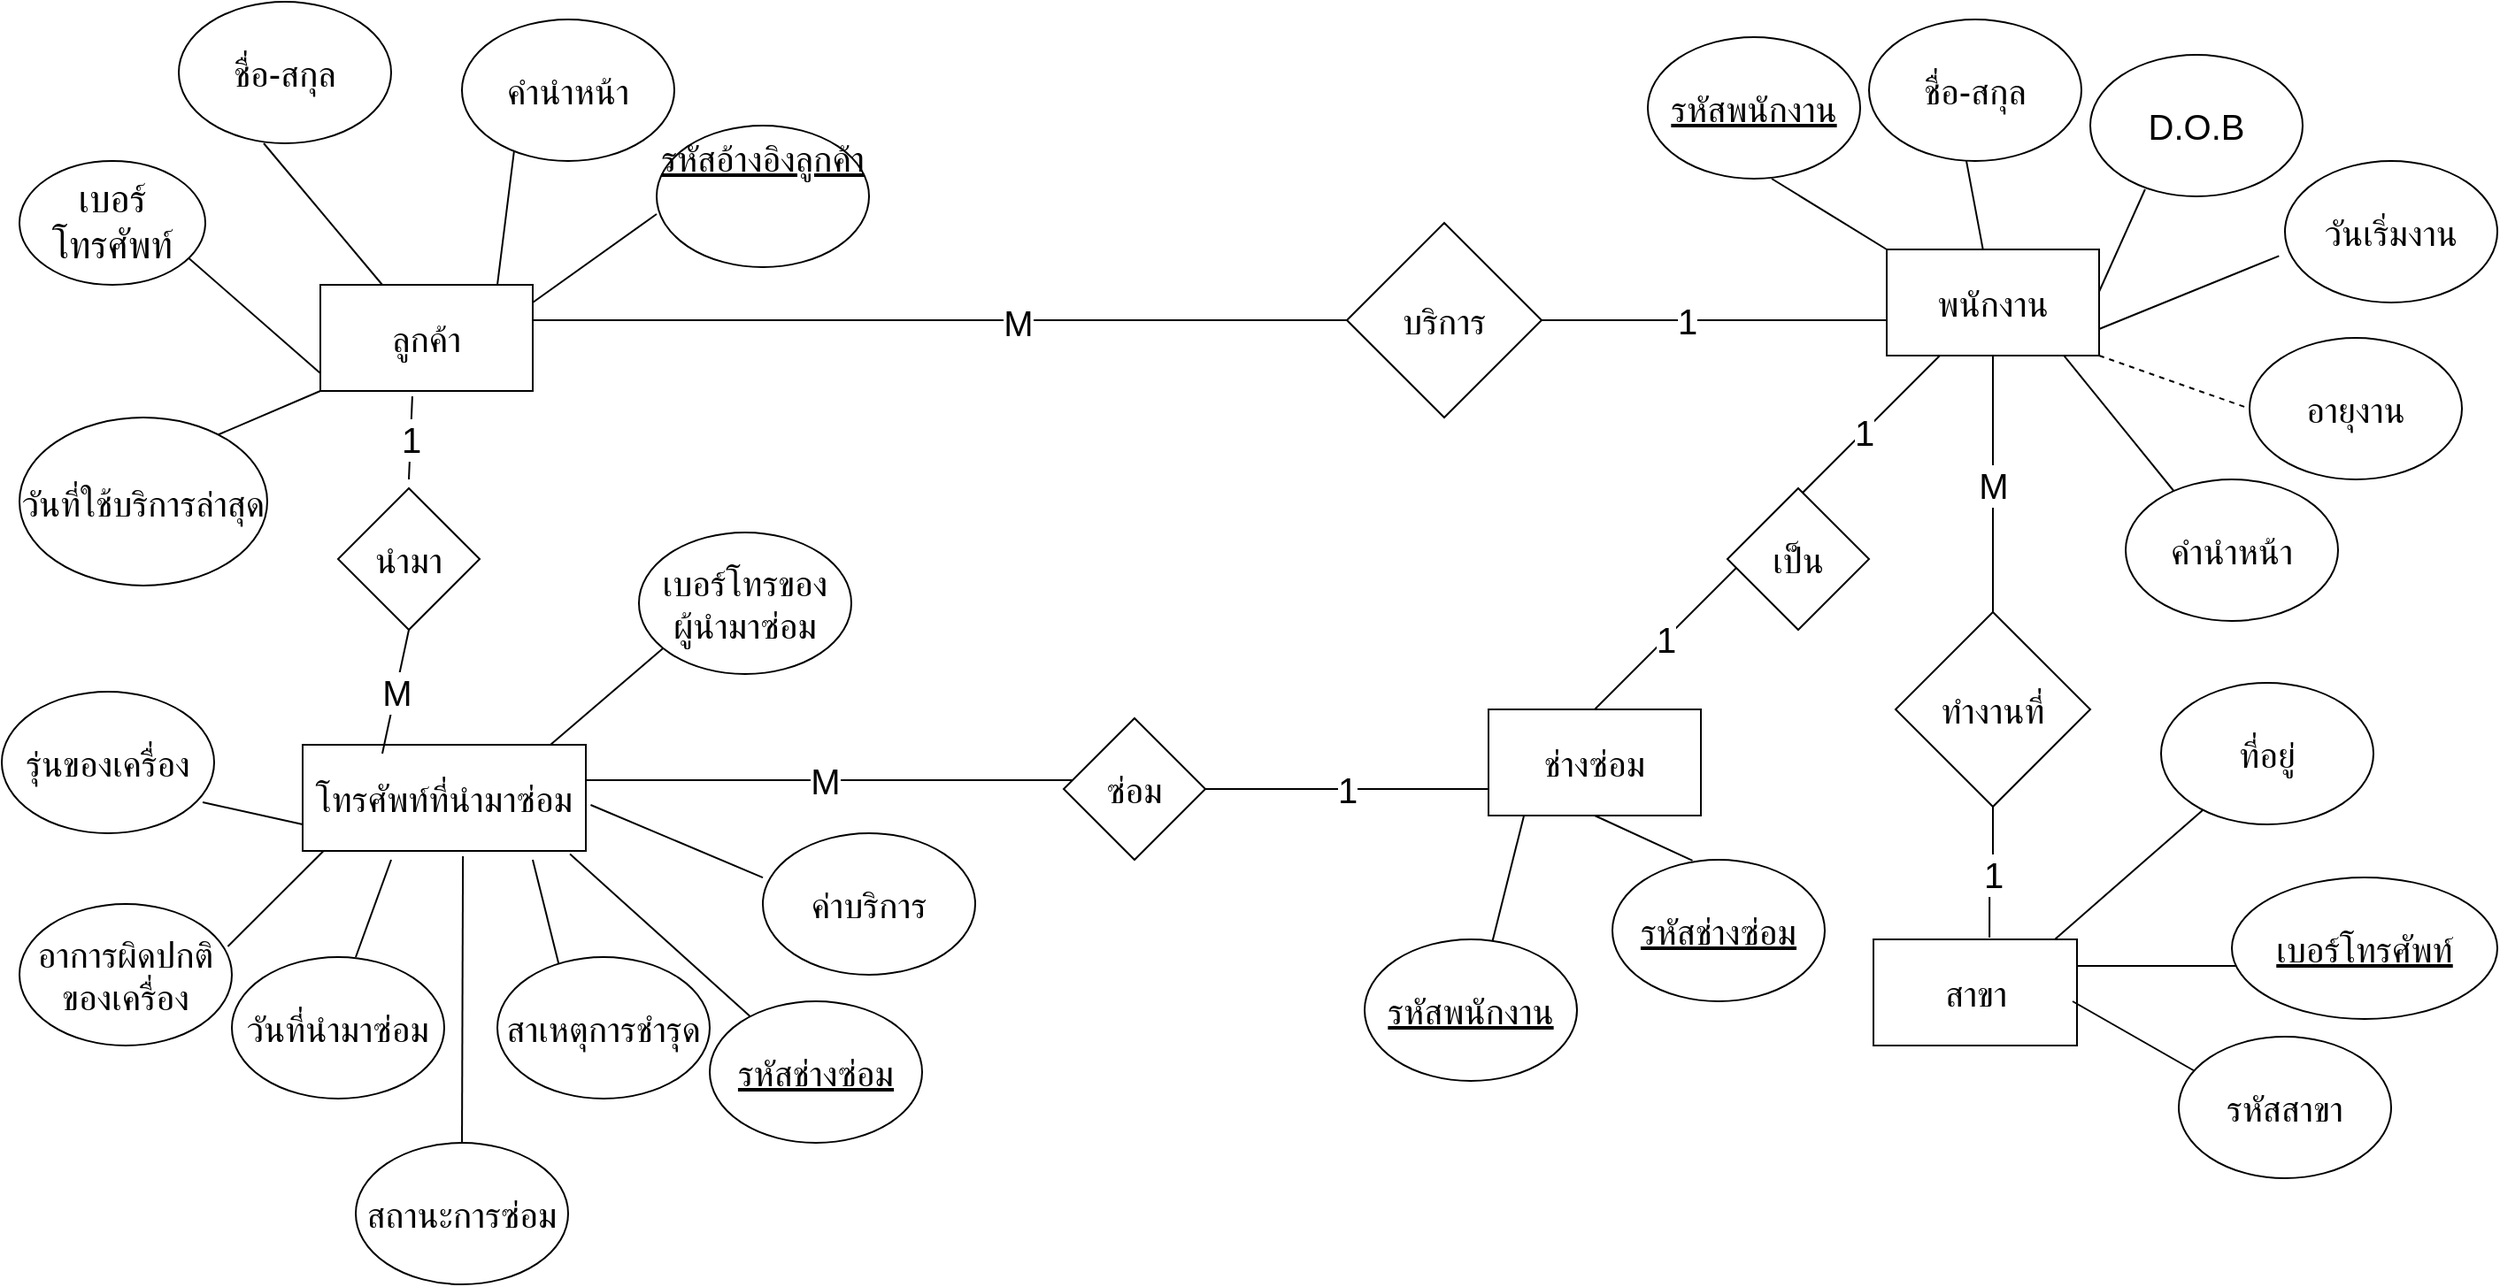 <mxfile version="20.2.5" type="github">
  <diagram id="R2lEEEUBdFMjLlhIrx00" name="Page-1">
    <mxGraphModel dx="1673" dy="934" grid="1" gridSize="10" guides="1" tooltips="1" connect="1" arrows="1" fold="1" page="1" pageScale="1" pageWidth="1700" pageHeight="1100" math="0" shadow="0" extFonts="Permanent Marker^https://fonts.googleapis.com/css?family=Permanent+Marker">
      <root>
        <mxCell id="0" />
        <mxCell id="1" parent="0" />
        <mxCell id="KYn6nnUslq63eHk8-txw-1" value="&lt;font style=&quot;font-size: 20px;&quot;&gt;ลูกค้า&lt;/font&gt;" style="rounded=0;whiteSpace=wrap;html=1;" parent="1" vertex="1">
          <mxGeometry x="250" y="330" width="120" height="60" as="geometry" />
        </mxCell>
        <mxCell id="KYn6nnUslq63eHk8-txw-2" value="" style="endArrow=none;html=1;rounded=0;fontSize=20;" parent="1" edge="1">
          <mxGeometry width="50" height="50" relative="1" as="geometry">
            <mxPoint x="170" y="310" as="sourcePoint" />
            <mxPoint x="250" y="380" as="targetPoint" />
          </mxGeometry>
        </mxCell>
        <mxCell id="KYn6nnUslq63eHk8-txw-4" value="&lt;span id=&quot;docs-internal-guid-d830274b-7fff-697e-b0af-665df4fc1da2&quot;&gt;&lt;span style=&quot;font-size: 16pt; background-color: transparent; font-variant-numeric: normal; font-variant-east-asian: normal; vertical-align: baseline;&quot;&gt;เบอร์โทรศัพท์&lt;/span&gt;&lt;/span&gt;" style="ellipse;whiteSpace=wrap;html=1;fontSize=20;" parent="1" vertex="1">
          <mxGeometry x="80" y="260" width="105" height="70" as="geometry" />
        </mxCell>
        <mxCell id="KYn6nnUslq63eHk8-txw-6" value="ชื่อ-สกุล" style="ellipse;whiteSpace=wrap;html=1;fontSize=20;fontColor=#000000;" parent="1" vertex="1">
          <mxGeometry x="170" y="170" width="120" height="80" as="geometry" />
        </mxCell>
        <mxCell id="KYn6nnUslq63eHk8-txw-11" value="M" style="edgeStyle=orthogonalEdgeStyle;rounded=0;orthogonalLoop=1;jettySize=auto;html=1;fontSize=20;fontColor=#000000;endArrow=none;endFill=0;entryX=0.5;entryY=0;entryDx=0;entryDy=0;" parent="1" source="KYn6nnUslq63eHk8-txw-10" target="KYn6nnUslq63eHk8-txw-12" edge="1">
          <mxGeometry relative="1" as="geometry">
            <mxPoint x="1190" y="445" as="targetPoint" />
          </mxGeometry>
        </mxCell>
        <mxCell id="KYn6nnUslq63eHk8-txw-55" value="1" style="edgeStyle=orthogonalEdgeStyle;rounded=0;orthogonalLoop=1;jettySize=auto;html=1;entryX=0.57;entryY=-0.017;entryDx=0;entryDy=0;entryPerimeter=0;fontFamily=Helvetica;fontSize=20;fontColor=#000000;endArrow=none;endFill=0;" parent="1" source="KYn6nnUslq63eHk8-txw-12" target="KYn6nnUslq63eHk8-txw-14" edge="1">
          <mxGeometry relative="1" as="geometry" />
        </mxCell>
        <mxCell id="KYn6nnUslq63eHk8-txw-12" value="ทำงานที่" style="rhombus;whiteSpace=wrap;html=1;fontSize=20;fontColor=#000000;" parent="1" vertex="1">
          <mxGeometry x="1140" y="515" width="110" height="110" as="geometry" />
        </mxCell>
        <mxCell id="KYn6nnUslq63eHk8-txw-19" style="edgeStyle=orthogonalEdgeStyle;rounded=0;orthogonalLoop=1;jettySize=auto;html=1;exitX=1;exitY=0.25;exitDx=0;exitDy=0;fontSize=20;fontColor=#000000;endArrow=none;endFill=0;" parent="1" source="KYn6nnUslq63eHk8-txw-14" edge="1">
          <mxGeometry relative="1" as="geometry">
            <mxPoint x="1340" y="705" as="targetPoint" />
            <mxPoint x="1260" y="705" as="sourcePoint" />
            <Array as="points">
              <mxPoint x="1340" y="715" />
            </Array>
          </mxGeometry>
        </mxCell>
        <mxCell id="KYn6nnUslq63eHk8-txw-14" value="สาขา" style="rounded=0;whiteSpace=wrap;html=1;fontSize=20;fontColor=#000000;" parent="1" vertex="1">
          <mxGeometry x="1127.5" y="700" width="115" height="60" as="geometry" />
        </mxCell>
        <mxCell id="KYn6nnUslq63eHk8-txw-17" value="" style="endArrow=none;html=1;rounded=0;fontSize=20;fontColor=#000000;" parent="1" target="KYn6nnUslq63eHk8-txw-18" edge="1">
          <mxGeometry width="50" height="50" relative="1" as="geometry">
            <mxPoint x="1230" y="700" as="sourcePoint" />
            <mxPoint x="1280" y="650" as="targetPoint" />
          </mxGeometry>
        </mxCell>
        <mxCell id="KYn6nnUslq63eHk8-txw-18" value="ที่อยู่" style="ellipse;whiteSpace=wrap;html=1;fontSize=20;fontColor=#000000;" parent="1" vertex="1">
          <mxGeometry x="1290" y="555" width="120" height="80" as="geometry" />
        </mxCell>
        <mxCell id="KYn6nnUslq63eHk8-txw-20" value="เบอร์โทรศัพท์" style="ellipse;whiteSpace=wrap;html=1;fontSize=20;fontColor=#000000;fontStyle=4" parent="1" vertex="1">
          <mxGeometry x="1330" y="665" width="150" height="80" as="geometry" />
        </mxCell>
        <mxCell id="KYn6nnUslq63eHk8-txw-21" value="" style="endArrow=none;html=1;rounded=0;fontSize=20;fontColor=#000000;" parent="1" edge="1">
          <mxGeometry width="50" height="50" relative="1" as="geometry">
            <mxPoint x="1240" y="735" as="sourcePoint" />
            <mxPoint x="1310" y="775" as="targetPoint" />
          </mxGeometry>
        </mxCell>
        <mxCell id="KYn6nnUslq63eHk8-txw-22" value="รหัสสาขา" style="ellipse;whiteSpace=wrap;html=1;fontSize=20;fontColor=#000000;" parent="1" vertex="1">
          <mxGeometry x="1300" y="755" width="120" height="80" as="geometry" />
        </mxCell>
        <mxCell id="KYn6nnUslq63eHk8-txw-23" value="" style="endArrow=none;html=1;rounded=0;fontSize=20;fontColor=#000000;startArrow=none;" parent="1" edge="1" source="KYn6nnUslq63eHk8-txw-10">
          <mxGeometry width="50" height="50" relative="1" as="geometry">
            <mxPoint x="1180" y="345" as="sourcePoint" />
            <mxPoint x="1180" y="260" as="targetPoint" />
          </mxGeometry>
        </mxCell>
        <mxCell id="KYn6nnUslq63eHk8-txw-24" value="ชื่อ-สกุล" style="ellipse;whiteSpace=wrap;html=1;fontSize=20;fontColor=#000000;" parent="1" vertex="1">
          <mxGeometry x="1125" y="180" width="120" height="80" as="geometry" />
        </mxCell>
        <mxCell id="KYn6nnUslq63eHk8-txw-25" value="" style="endArrow=none;html=1;rounded=0;fontSize=20;fontColor=#000000;entryX=0.258;entryY=0.95;entryDx=0;entryDy=0;entryPerimeter=0;" parent="1" target="KYn6nnUslq63eHk8-txw-26" edge="1">
          <mxGeometry width="50" height="50" relative="1" as="geometry">
            <mxPoint x="1250" y="345" as="sourcePoint" />
            <mxPoint x="1300" y="295" as="targetPoint" />
          </mxGeometry>
        </mxCell>
        <mxCell id="KYn6nnUslq63eHk8-txw-26" value="D.O.B" style="ellipse;whiteSpace=wrap;html=1;fontSize=20;fontColor=#000000;" parent="1" vertex="1">
          <mxGeometry x="1250" y="200" width="120" height="80" as="geometry" />
        </mxCell>
        <mxCell id="KYn6nnUslq63eHk8-txw-28" value="วันเริ่มงาน" style="ellipse;whiteSpace=wrap;html=1;fontSize=20;fontColor=#000000;" parent="1" vertex="1">
          <mxGeometry x="1360" y="260" width="120" height="80" as="geometry" />
        </mxCell>
        <mxCell id="KYn6nnUslq63eHk8-txw-30" value="โทรศัพท์ที่นำมาซ่อม" style="rounded=0;whiteSpace=wrap;html=1;fontSize=20;fontColor=#000000;" parent="1" vertex="1">
          <mxGeometry x="240" y="590" width="160" height="60" as="geometry" />
        </mxCell>
        <mxCell id="KYn6nnUslq63eHk8-txw-31" value="" style="endArrow=none;html=1;rounded=0;fontSize=20;fontColor=#000000;entryX=0.4;entryY=1;entryDx=0;entryDy=0;entryPerimeter=0;" parent="1" target="KYn6nnUslq63eHk8-txw-6" edge="1">
          <mxGeometry width="50" height="50" relative="1" as="geometry">
            <mxPoint x="285" y="330" as="sourcePoint" />
            <mxPoint x="335" y="280" as="targetPoint" />
          </mxGeometry>
        </mxCell>
        <mxCell id="KYn6nnUslq63eHk8-txw-33" value="นำมา" style="rhombus;whiteSpace=wrap;html=1;fontFamily=Helvetica;fontSize=20;fontColor=#000000;" parent="1" vertex="1">
          <mxGeometry x="260" y="445" width="80" height="80" as="geometry" />
        </mxCell>
        <mxCell id="KYn6nnUslq63eHk8-txw-35" value="" style="endArrow=none;html=1;rounded=0;fontFamily=Helvetica;fontSize=20;fontColor=#000000;exitX=1;exitY=0.5;exitDx=0;exitDy=0;" parent="1" source="KYn6nnUslq63eHk8-txw-36" edge="1">
          <mxGeometry width="50" height="50" relative="1" as="geometry">
            <mxPoint x="990" y="377.5" as="sourcePoint" />
            <mxPoint x="1140" y="350" as="targetPoint" />
          </mxGeometry>
        </mxCell>
        <mxCell id="KYn6nnUslq63eHk8-txw-49" value="1" style="edgeLabel;html=1;align=center;verticalAlign=middle;resizable=0;points=[];fontSize=20;fontFamily=Helvetica;fontColor=#000000;" parent="KYn6nnUslq63eHk8-txw-35" vertex="1" connectable="0">
          <mxGeometry x="-0.185" relative="1" as="geometry">
            <mxPoint as="offset" />
          </mxGeometry>
        </mxCell>
        <mxCell id="KYn6nnUslq63eHk8-txw-36" value="บริการ" style="rhombus;whiteSpace=wrap;html=1;fontFamily=Helvetica;fontSize=20;fontColor=#000000;" parent="1" vertex="1">
          <mxGeometry x="830" y="295" width="110" height="110" as="geometry" />
        </mxCell>
        <mxCell id="KYn6nnUslq63eHk8-txw-37" value="" style="endArrow=none;html=1;rounded=0;fontFamily=Helvetica;fontSize=20;fontColor=#000000;" parent="1" edge="1">
          <mxGeometry width="50" height="50" relative="1" as="geometry">
            <mxPoint x="370" y="350" as="sourcePoint" />
            <mxPoint x="830" y="350" as="targetPoint" />
          </mxGeometry>
        </mxCell>
        <mxCell id="KYn6nnUslq63eHk8-txw-50" value="M" style="edgeLabel;html=1;align=center;verticalAlign=middle;resizable=0;points=[];fontSize=20;fontFamily=Helvetica;fontColor=#000000;" parent="KYn6nnUslq63eHk8-txw-37" vertex="1" connectable="0">
          <mxGeometry x="0.191" y="-1" relative="1" as="geometry">
            <mxPoint as="offset" />
          </mxGeometry>
        </mxCell>
        <mxCell id="KYn6nnUslq63eHk8-txw-38" value="1" style="endArrow=none;html=1;rounded=0;fontFamily=Helvetica;fontSize=20;fontColor=#000000;entryX=0.433;entryY=1.05;entryDx=0;entryDy=0;entryPerimeter=0;" parent="1" target="KYn6nnUslq63eHk8-txw-1" edge="1">
          <mxGeometry width="50" height="50" relative="1" as="geometry">
            <mxPoint x="300" y="440" as="sourcePoint" />
            <mxPoint x="340" y="405" as="targetPoint" />
          </mxGeometry>
        </mxCell>
        <mxCell id="KYn6nnUslq63eHk8-txw-39" value="M" style="endArrow=none;html=1;rounded=0;fontFamily=Helvetica;fontSize=20;fontColor=#000000;entryX=0.5;entryY=1;entryDx=0;entryDy=0;" parent="1" target="KYn6nnUslq63eHk8-txw-33" edge="1">
          <mxGeometry width="50" height="50" relative="1" as="geometry">
            <mxPoint x="285" y="595" as="sourcePoint" />
            <mxPoint x="335" y="545" as="targetPoint" />
          </mxGeometry>
        </mxCell>
        <mxCell id="KYn6nnUslq63eHk8-txw-40" value="1" style="endArrow=none;html=1;rounded=0;fontFamily=Helvetica;fontSize=20;fontColor=#000000;entryX=0.25;entryY=1;entryDx=0;entryDy=0;" parent="1" edge="1" target="KYn6nnUslq63eHk8-txw-10">
          <mxGeometry width="50" height="50" relative="1" as="geometry">
            <mxPoint x="1080" y="455" as="sourcePoint" />
            <mxPoint x="1130" y="405" as="targetPoint" />
            <Array as="points" />
          </mxGeometry>
        </mxCell>
        <mxCell id="KYn6nnUslq63eHk8-txw-41" value="เป็น" style="rhombus;whiteSpace=wrap;html=1;fontFamily=Helvetica;fontSize=20;fontColor=#000000;" parent="1" vertex="1">
          <mxGeometry x="1045" y="445" width="80" height="80" as="geometry" />
        </mxCell>
        <mxCell id="KYn6nnUslq63eHk8-txw-42" value="1" style="endArrow=none;html=1;rounded=0;fontFamily=Helvetica;fontSize=20;fontColor=#000000;exitX=0.5;exitY=0;exitDx=0;exitDy=0;" parent="1" edge="1" source="KYn6nnUslq63eHk8-txw-43">
          <mxGeometry width="50" height="50" relative="1" as="geometry">
            <mxPoint x="1000" y="540" as="sourcePoint" />
            <mxPoint x="1050" y="490" as="targetPoint" />
          </mxGeometry>
        </mxCell>
        <mxCell id="KYn6nnUslq63eHk8-txw-82" value="1" style="edgeStyle=orthogonalEdgeStyle;rounded=0;orthogonalLoop=1;jettySize=auto;html=1;entryX=1;entryY=0.5;entryDx=0;entryDy=0;fontFamily=Helvetica;fontSize=20;fontColor=#000000;endArrow=none;endFill=0;" parent="1" source="KYn6nnUslq63eHk8-txw-43" target="KYn6nnUslq63eHk8-txw-64" edge="1">
          <mxGeometry relative="1" as="geometry">
            <Array as="points">
              <mxPoint x="790" y="615" />
              <mxPoint x="790" y="615" />
            </Array>
          </mxGeometry>
        </mxCell>
        <mxCell id="KYn6nnUslq63eHk8-txw-43" value="ช่างซ่อม" style="rounded=0;whiteSpace=wrap;html=1;fontFamily=Helvetica;fontSize=20;fontColor=#000000;" parent="1" vertex="1">
          <mxGeometry x="910" y="570" width="120" height="60" as="geometry" />
        </mxCell>
        <mxCell id="KYn6nnUslq63eHk8-txw-44" value="" style="endArrow=none;html=1;rounded=0;fontFamily=Helvetica;fontSize=20;fontColor=#000000;exitX=0;exitY=0;exitDx=0;exitDy=0;" parent="1" source="KYn6nnUslq63eHk8-txw-10" edge="1">
          <mxGeometry width="50" height="50" relative="1" as="geometry">
            <mxPoint x="1125" y="340" as="sourcePoint" />
            <mxPoint x="1070" y="270" as="targetPoint" />
          </mxGeometry>
        </mxCell>
        <mxCell id="KYn6nnUslq63eHk8-txw-45" value="รหัสพนักงาน" style="ellipse;whiteSpace=wrap;html=1;fontFamily=Helvetica;fontSize=20;fontColor=#000000;fontStyle=4" parent="1" vertex="1">
          <mxGeometry x="1000" y="190" width="120" height="80" as="geometry" />
        </mxCell>
        <mxCell id="KYn6nnUslq63eHk8-txw-46" value="" style="endArrow=none;html=1;rounded=0;fontFamily=Helvetica;fontSize=20;fontColor=#000000;entryX=0.5;entryY=1;entryDx=0;entryDy=0;exitX=0.377;exitY=0.005;exitDx=0;exitDy=0;exitPerimeter=0;" parent="1" source="KYn6nnUslq63eHk8-txw-47" target="KYn6nnUslq63eHk8-txw-43" edge="1">
          <mxGeometry width="50" height="50" relative="1" as="geometry">
            <mxPoint x="1020" y="650" as="sourcePoint" />
            <mxPoint x="980" y="610" as="targetPoint" />
          </mxGeometry>
        </mxCell>
        <mxCell id="KYn6nnUslq63eHk8-txw-47" value="รหัสช่างซ่อม" style="ellipse;whiteSpace=wrap;html=1;fontFamily=Helvetica;fontSize=20;fontColor=#000000;fontStyle=4" parent="1" vertex="1">
          <mxGeometry x="980" y="655" width="120" height="80" as="geometry" />
        </mxCell>
        <mxCell id="KYn6nnUslq63eHk8-txw-51" value="" style="endArrow=none;html=1;rounded=0;fontFamily=Helvetica;fontSize=20;fontColor=#000000;entryX=0.073;entryY=1.002;entryDx=0;entryDy=0;entryPerimeter=0;exitX=0.981;exitY=0.3;exitDx=0;exitDy=0;exitPerimeter=0;" parent="1" edge="1" target="KYn6nnUslq63eHk8-txw-30" source="KYn6nnUslq63eHk8-txw-52">
          <mxGeometry width="50" height="50" relative="1" as="geometry">
            <mxPoint x="200" y="705" as="sourcePoint" />
            <mxPoint x="250" y="655" as="targetPoint" />
          </mxGeometry>
        </mxCell>
        <mxCell id="KYn6nnUslq63eHk8-txw-52" value="อาการผิดปกติของเครื่อง" style="ellipse;whiteSpace=wrap;html=1;fontFamily=Helvetica;fontSize=20;fontColor=#000000;" parent="1" vertex="1">
          <mxGeometry x="80" y="680" width="120" height="80" as="geometry" />
        </mxCell>
        <mxCell id="KYn6nnUslq63eHk8-txw-53" value="" style="endArrow=none;html=1;rounded=0;fontFamily=Helvetica;fontSize=20;fontColor=#000000;dashed=1;exitX=1;exitY=1;exitDx=0;exitDy=0;" parent="1" edge="1" source="KYn6nnUslq63eHk8-txw-10">
          <mxGeometry width="50" height="50" relative="1" as="geometry">
            <mxPoint x="1250" y="400" as="sourcePoint" />
            <mxPoint x="1340" y="400" as="targetPoint" />
          </mxGeometry>
        </mxCell>
        <mxCell id="KYn6nnUslq63eHk8-txw-54" value="อายุงาน" style="ellipse;whiteSpace=wrap;html=1;fontFamily=Helvetica;fontSize=20;fontColor=#000000;" parent="1" vertex="1">
          <mxGeometry x="1340" y="360" width="120" height="80" as="geometry" />
        </mxCell>
        <mxCell id="KYn6nnUslq63eHk8-txw-56" value="" style="endArrow=none;html=1;rounded=0;fontFamily=Helvetica;fontSize=20;fontColor=#000000;" parent="1" edge="1">
          <mxGeometry width="50" height="50" relative="1" as="geometry">
            <mxPoint x="270" y="710" as="sourcePoint" />
            <mxPoint x="290" y="655" as="targetPoint" />
          </mxGeometry>
        </mxCell>
        <mxCell id="KYn6nnUslq63eHk8-txw-57" value="วันที่นำมาซ่อม" style="ellipse;whiteSpace=wrap;html=1;fontFamily=Helvetica;fontSize=20;fontColor=#000000;" parent="1" vertex="1">
          <mxGeometry x="200" y="710" width="120" height="80" as="geometry" />
        </mxCell>
        <mxCell id="KYn6nnUslq63eHk8-txw-60" value="" style="endArrow=none;html=1;rounded=0;fontFamily=Helvetica;fontSize=20;fontColor=#000000;exitX=0.292;exitY=0.067;exitDx=0;exitDy=0;exitPerimeter=0;" parent="1" edge="1" source="KYn6nnUslq63eHk8-txw-61">
          <mxGeometry width="50" height="50" relative="1" as="geometry">
            <mxPoint x="380" y="710" as="sourcePoint" />
            <mxPoint x="370" y="655" as="targetPoint" />
          </mxGeometry>
        </mxCell>
        <mxCell id="KYn6nnUslq63eHk8-txw-61" value="สาเหตุการชำรุด" style="ellipse;whiteSpace=wrap;html=1;fontFamily=Helvetica;fontSize=20;fontColor=#000000;" parent="1" vertex="1">
          <mxGeometry x="350" y="710" width="120" height="80" as="geometry" />
        </mxCell>
        <mxCell id="KYn6nnUslq63eHk8-txw-62" value="" style="endArrow=none;html=1;rounded=0;fontFamily=Helvetica;fontSize=20;fontColor=#000000;entryX=0;entryY=0.313;entryDx=0;entryDy=0;entryPerimeter=0;exitX=1.017;exitY=0.567;exitDx=0;exitDy=0;exitPerimeter=0;" parent="1" target="KYn6nnUslq63eHk8-txw-63" edge="1" source="KYn6nnUslq63eHk8-txw-30">
          <mxGeometry width="50" height="50" relative="1" as="geometry">
            <mxPoint x="410" y="625" as="sourcePoint" />
            <mxPoint x="490" y="625" as="targetPoint" />
          </mxGeometry>
        </mxCell>
        <mxCell id="KYn6nnUslq63eHk8-txw-63" value="ค่าบริการ" style="ellipse;whiteSpace=wrap;html=1;fontFamily=Helvetica;fontSize=20;fontColor=#000000;" parent="1" vertex="1">
          <mxGeometry x="500" y="640" width="120" height="80" as="geometry" />
        </mxCell>
        <mxCell id="KYn6nnUslq63eHk8-txw-66" value="M" style="edgeStyle=orthogonalEdgeStyle;rounded=0;orthogonalLoop=1;jettySize=auto;html=1;entryX=1;entryY=0.25;entryDx=0;entryDy=0;fontFamily=Helvetica;fontSize=20;fontColor=#000000;endArrow=none;endFill=0;" parent="1" source="KYn6nnUslq63eHk8-txw-64" target="KYn6nnUslq63eHk8-txw-30" edge="1">
          <mxGeometry relative="1" as="geometry">
            <Array as="points">
              <mxPoint x="400" y="610" />
            </Array>
          </mxGeometry>
        </mxCell>
        <mxCell id="KYn6nnUslq63eHk8-txw-64" value="ซ่อม" style="rhombus;whiteSpace=wrap;html=1;fontFamily=Helvetica;fontSize=20;fontColor=#000000;" parent="1" vertex="1">
          <mxGeometry x="670" y="575" width="80" height="80" as="geometry" />
        </mxCell>
        <mxCell id="KYn6nnUslq63eHk8-txw-67" value="" style="endArrow=none;html=1;rounded=0;fontFamily=Helvetica;fontSize=20;fontColor=#000000;entryX=0;entryY=0.75;entryDx=0;entryDy=0;exitX=0.946;exitY=0.781;exitDx=0;exitDy=0;exitPerimeter=0;" parent="1" source="KYn6nnUslq63eHk8-txw-68" target="KYn6nnUslq63eHk8-txw-30" edge="1">
          <mxGeometry width="50" height="50" relative="1" as="geometry">
            <mxPoint x="180" y="640" as="sourcePoint" />
            <mxPoint x="70" y="590" as="targetPoint" />
          </mxGeometry>
        </mxCell>
        <mxCell id="KYn6nnUslq63eHk8-txw-68" value="รุ่นของเครื่อง" style="ellipse;whiteSpace=wrap;html=1;fontFamily=Helvetica;fontSize=20;fontColor=#000000;" parent="1" vertex="1">
          <mxGeometry x="70" y="560" width="120" height="80" as="geometry" />
        </mxCell>
        <mxCell id="KYn6nnUslq63eHk8-txw-69" value="" style="endArrow=none;html=1;rounded=0;fontFamily=Helvetica;fontSize=20;fontColor=#000000;" parent="1" edge="1">
          <mxGeometry width="50" height="50" relative="1" as="geometry">
            <mxPoint x="350" y="330" as="sourcePoint" />
            <mxPoint x="360" y="250" as="targetPoint" />
          </mxGeometry>
        </mxCell>
        <mxCell id="KYn6nnUslq63eHk8-txw-70" value="คำนำหน้า" style="ellipse;whiteSpace=wrap;html=1;fontFamily=Helvetica;fontSize=20;fontColor=#000000;" parent="1" vertex="1">
          <mxGeometry x="330" y="180" width="120" height="80" as="geometry" />
        </mxCell>
        <mxCell id="KYn6nnUslq63eHk8-txw-71" value="" style="endArrow=none;html=1;rounded=0;fontFamily=Helvetica;fontSize=20;fontColor=#000000;exitX=0.833;exitY=0.997;exitDx=0;exitDy=0;exitPerimeter=0;" parent="1" source="KYn6nnUslq63eHk8-txw-10" edge="1">
          <mxGeometry width="50" height="50" relative="1" as="geometry">
            <mxPoint x="1300" y="520" as="sourcePoint" />
            <mxPoint x="1300" y="450" as="targetPoint" />
          </mxGeometry>
        </mxCell>
        <mxCell id="KYn6nnUslq63eHk8-txw-72" value="คำนำหน้า" style="ellipse;whiteSpace=wrap;html=1;fontFamily=Helvetica;fontSize=20;fontColor=#000000;" parent="1" vertex="1">
          <mxGeometry x="1270" y="440" width="120" height="80" as="geometry" />
        </mxCell>
        <mxCell id="KYn6nnUslq63eHk8-txw-73" value="" style="endArrow=none;html=1;rounded=0;fontFamily=Helvetica;fontSize=20;fontColor=#000000;entryX=0.167;entryY=1;entryDx=0;entryDy=0;entryPerimeter=0;" parent="1" target="KYn6nnUslq63eHk8-txw-43" edge="1">
          <mxGeometry width="50" height="50" relative="1" as="geometry">
            <mxPoint x="910" y="710" as="sourcePoint" />
            <mxPoint x="950" y="680" as="targetPoint" />
          </mxGeometry>
        </mxCell>
        <mxCell id="KYn6nnUslq63eHk8-txw-74" value="รหัสพนักงาน" style="ellipse;whiteSpace=wrap;html=1;fontFamily=Helvetica;fontSize=20;fontColor=#000000;fontStyle=4" parent="1" vertex="1">
          <mxGeometry x="840" y="700" width="120" height="80" as="geometry" />
        </mxCell>
        <mxCell id="KYn6nnUslq63eHk8-txw-76" value="" style="endArrow=none;html=1;rounded=0;fontFamily=Helvetica;fontSize=20;fontColor=#000000;entryX=0.944;entryY=1.03;entryDx=0;entryDy=0;entryPerimeter=0;" parent="1" edge="1" target="KYn6nnUslq63eHk8-txw-30">
          <mxGeometry width="50" height="50" relative="1" as="geometry">
            <mxPoint x="500" y="750" as="sourcePoint" />
            <mxPoint x="390" y="655" as="targetPoint" />
          </mxGeometry>
        </mxCell>
        <mxCell id="KYn6nnUslq63eHk8-txw-77" value="รหัสช่างซ่อม" style="ellipse;whiteSpace=wrap;html=1;fontFamily=Helvetica;fontSize=20;fontColor=#000000;fontStyle=4" parent="1" vertex="1">
          <mxGeometry x="470" y="735" width="120" height="80" as="geometry" />
        </mxCell>
        <mxCell id="KYn6nnUslq63eHk8-txw-78" value="" style="endArrow=none;html=1;rounded=0;fontFamily=Helvetica;fontSize=20;fontColor=#000000;entryX=0.566;entryY=1.051;entryDx=0;entryDy=0;entryPerimeter=0;" parent="1" target="KYn6nnUslq63eHk8-txw-30" edge="1">
          <mxGeometry width="50" height="50" relative="1" as="geometry">
            <mxPoint x="330" y="820" as="sourcePoint" />
            <mxPoint x="350" y="670" as="targetPoint" />
          </mxGeometry>
        </mxCell>
        <mxCell id="KYn6nnUslq63eHk8-txw-79" value="สถานะการซ่อม" style="ellipse;whiteSpace=wrap;html=1;fontFamily=Helvetica;fontSize=20;fontColor=#000000;" parent="1" vertex="1">
          <mxGeometry x="270" y="815" width="120" height="80" as="geometry" />
        </mxCell>
        <mxCell id="KYn6nnUslq63eHk8-txw-80" value="" style="endArrow=none;html=1;rounded=0;fontFamily=Helvetica;fontSize=20;fontColor=#000000;exitX=0.875;exitY=0;exitDx=0;exitDy=0;exitPerimeter=0;" parent="1" source="KYn6nnUslq63eHk8-txw-30" edge="1">
          <mxGeometry width="50" height="50" relative="1" as="geometry">
            <mxPoint x="400" y="570" as="sourcePoint" />
            <mxPoint x="450" y="530" as="targetPoint" />
          </mxGeometry>
        </mxCell>
        <mxCell id="KYn6nnUslq63eHk8-txw-81" value="เบอร์โทรของผู้นำมาซ่อม" style="ellipse;whiteSpace=wrap;html=1;fontFamily=Helvetica;fontSize=20;fontColor=#000000;" parent="1" vertex="1">
          <mxGeometry x="430" y="470" width="120" height="80" as="geometry" />
        </mxCell>
        <mxCell id="96rdQifQE6kV4saKLxE9-1" value="" style="endArrow=none;html=1;rounded=0;fontFamily=Helvetica;fontSize=20;fontColor=#000000;" edge="1" parent="1">
          <mxGeometry width="50" height="50" relative="1" as="geometry">
            <mxPoint x="370" y="340" as="sourcePoint" />
            <mxPoint x="440" y="290" as="targetPoint" />
          </mxGeometry>
        </mxCell>
        <mxCell id="96rdQifQE6kV4saKLxE9-2" value="รหัสอ้างอิงลูกค้า" style="ellipse;whiteSpace=wrap;html=1;fontFamily=Helvetica;fontSize=20;fontColor=#000000;verticalAlign=top;fontStyle=4" vertex="1" parent="1">
          <mxGeometry x="440" y="240" width="120" height="80" as="geometry" />
        </mxCell>
        <mxCell id="96rdQifQE6kV4saKLxE9-3" value="" style="endArrow=none;html=1;rounded=0;fontFamily=Helvetica;fontSize=20;fontColor=#000000;entryX=0;entryY=1;entryDx=0;entryDy=0;" edge="1" parent="1" target="KYn6nnUslq63eHk8-txw-1">
          <mxGeometry width="50" height="50" relative="1" as="geometry">
            <mxPoint x="180" y="420" as="sourcePoint" />
            <mxPoint x="240" y="390" as="targetPoint" />
          </mxGeometry>
        </mxCell>
        <mxCell id="96rdQifQE6kV4saKLxE9-4" value="วันที่ใช้บริการล่าสุด" style="ellipse;whiteSpace=wrap;html=1;fontFamily=Helvetica;fontSize=20;fontColor=#000000;" vertex="1" parent="1">
          <mxGeometry x="80" y="405" width="140" height="95" as="geometry" />
        </mxCell>
        <mxCell id="KYn6nnUslq63eHk8-txw-10" value="พนักงาน" style="rounded=0;whiteSpace=wrap;html=1;fontSize=20;fontColor=#000000;" parent="1" vertex="1">
          <mxGeometry x="1135" y="310" width="120" height="60" as="geometry" />
        </mxCell>
        <mxCell id="96rdQifQE6kV4saKLxE9-9" value="" style="endArrow=none;html=1;rounded=0;fontFamily=Helvetica;fontSize=20;fontColor=#000000;exitX=1;exitY=0.75;exitDx=0;exitDy=0;entryX=-0.028;entryY=0.671;entryDx=0;entryDy=0;entryPerimeter=0;" edge="1" parent="1" source="KYn6nnUslq63eHk8-txw-10" target="KYn6nnUslq63eHk8-txw-28">
          <mxGeometry width="50" height="50" relative="1" as="geometry">
            <mxPoint x="1290" y="360" as="sourcePoint" />
            <mxPoint x="1350" y="320" as="targetPoint" />
          </mxGeometry>
        </mxCell>
      </root>
    </mxGraphModel>
  </diagram>
</mxfile>
